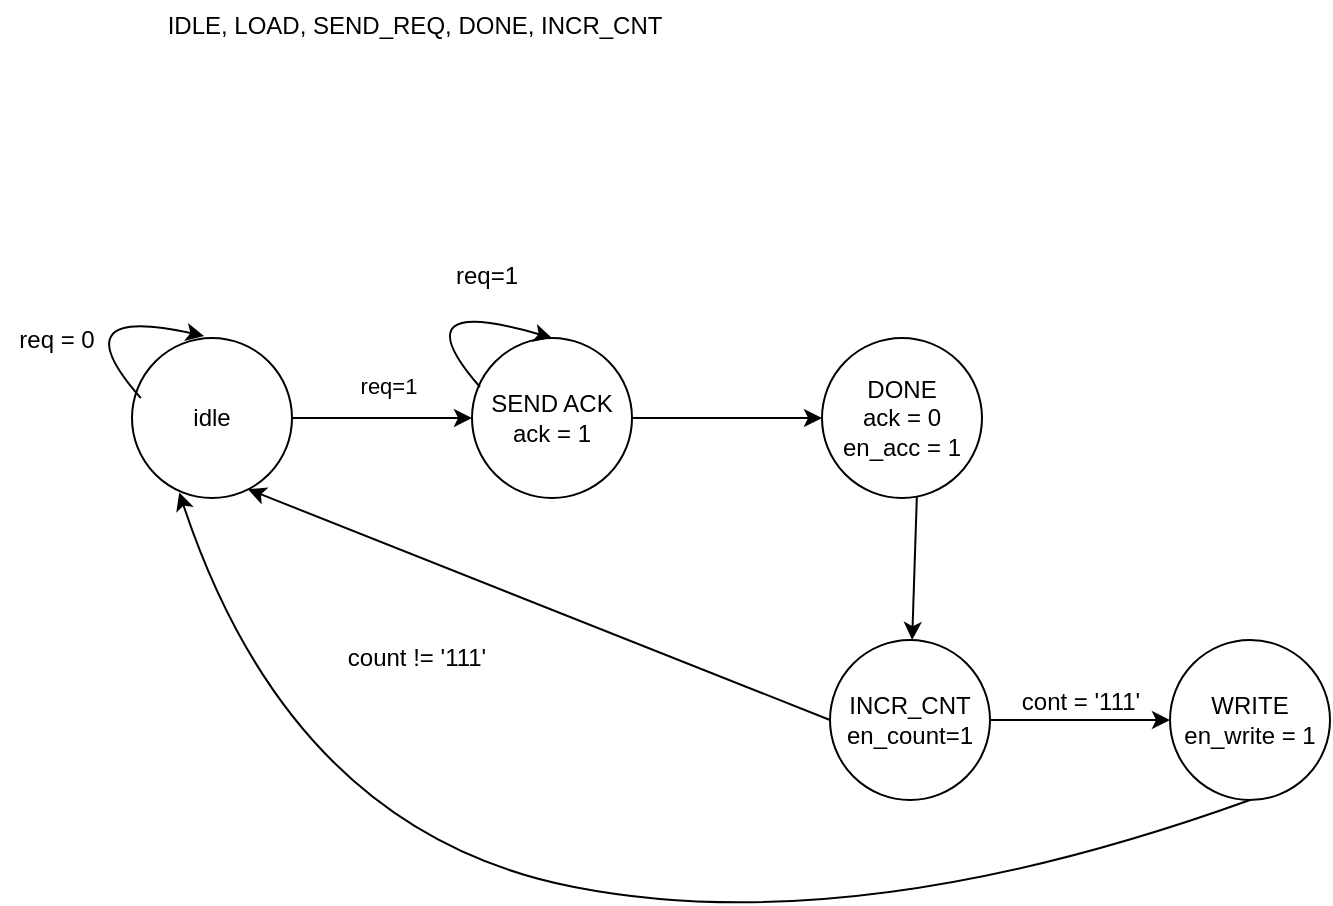 <mxfile version="26.1.3">
  <diagram name="Pagina-1" id="sRcoqV66j2pTTsuWdJ66">
    <mxGraphModel dx="1002" dy="565" grid="0" gridSize="10" guides="1" tooltips="1" connect="1" arrows="1" fold="1" page="1" pageScale="1" pageWidth="827" pageHeight="1169" math="0" shadow="0">
      <root>
        <mxCell id="0" />
        <mxCell id="1" parent="0" />
        <mxCell id="4KfFidEqJX6KOeFN17Nu-1" value="IDLE, LOAD, SEND_REQ, DONE, INCR_CNT" style="text;html=1;align=center;verticalAlign=middle;resizable=0;points=[];autosize=1;strokeColor=none;fillColor=none;" parent="1" vertex="1">
          <mxGeometry x="92" y="19" width="265" height="26" as="geometry" />
        </mxCell>
        <mxCell id="4KfFidEqJX6KOeFN17Nu-2" value="idle" style="ellipse;whiteSpace=wrap;html=1;aspect=fixed;" parent="1" vertex="1">
          <mxGeometry x="84" y="188" width="80" height="80" as="geometry" />
        </mxCell>
        <mxCell id="4KfFidEqJX6KOeFN17Nu-3" value="" style="curved=1;endArrow=classic;html=1;rounded=0;exitX=0.055;exitY=0.375;exitDx=0;exitDy=0;exitPerimeter=0;" parent="1" source="4KfFidEqJX6KOeFN17Nu-2" edge="1">
          <mxGeometry width="50" height="50" relative="1" as="geometry">
            <mxPoint x="47" y="221" as="sourcePoint" />
            <mxPoint x="120" y="187" as="targetPoint" />
            <Array as="points">
              <mxPoint x="47" y="171" />
            </Array>
          </mxGeometry>
        </mxCell>
        <mxCell id="4KfFidEqJX6KOeFN17Nu-7" value="req = 0" style="text;html=1;align=center;verticalAlign=middle;resizable=0;points=[];autosize=1;strokeColor=none;fillColor=none;" parent="1" vertex="1">
          <mxGeometry x="18" y="176" width="56" height="26" as="geometry" />
        </mxCell>
        <mxCell id="4KfFidEqJX6KOeFN17Nu-8" value="SEND ACK&lt;br&gt;&lt;div&gt;ack = 1&lt;/div&gt;" style="ellipse;whiteSpace=wrap;html=1;aspect=fixed;" parent="1" vertex="1">
          <mxGeometry x="254" y="188" width="80" height="80" as="geometry" />
        </mxCell>
        <mxCell id="4KfFidEqJX6KOeFN17Nu-9" value="DONE&lt;br&gt;&lt;div&gt;ack = 0&lt;/div&gt;&lt;div&gt;en_acc = 1&lt;/div&gt;" style="ellipse;whiteSpace=wrap;html=1;aspect=fixed;" parent="1" vertex="1">
          <mxGeometry x="429" y="188" width="80" height="80" as="geometry" />
        </mxCell>
        <mxCell id="4KfFidEqJX6KOeFN17Nu-11" value="INCR_CNT&lt;div&gt;en_count=1&lt;/div&gt;" style="ellipse;whiteSpace=wrap;html=1;aspect=fixed;" parent="1" vertex="1">
          <mxGeometry x="433" y="339" width="80" height="80" as="geometry" />
        </mxCell>
        <mxCell id="4KfFidEqJX6KOeFN17Nu-12" value="" style="endArrow=classic;html=1;rounded=0;entryX=0;entryY=0.5;entryDx=0;entryDy=0;exitX=1;exitY=0.5;exitDx=0;exitDy=0;" parent="1" source="4KfFidEqJX6KOeFN17Nu-2" target="4KfFidEqJX6KOeFN17Nu-8" edge="1">
          <mxGeometry width="50" height="50" relative="1" as="geometry">
            <mxPoint x="164" y="271" as="sourcePoint" />
            <mxPoint x="214" y="221" as="targetPoint" />
          </mxGeometry>
        </mxCell>
        <mxCell id="4KfFidEqJX6KOeFN17Nu-13" value="req=1" style="edgeLabel;html=1;align=center;verticalAlign=middle;resizable=0;points=[];" parent="4KfFidEqJX6KOeFN17Nu-12" vertex="1" connectable="0">
          <mxGeometry x="0.196" relative="1" as="geometry">
            <mxPoint x="-6" y="-16" as="offset" />
          </mxGeometry>
        </mxCell>
        <mxCell id="4KfFidEqJX6KOeFN17Nu-14" value="" style="endArrow=classic;html=1;rounded=0;entryX=0;entryY=0.5;entryDx=0;entryDy=0;exitX=1;exitY=0.5;exitDx=0;exitDy=0;" parent="1" source="4KfFidEqJX6KOeFN17Nu-8" target="4KfFidEqJX6KOeFN17Nu-9" edge="1">
          <mxGeometry width="50" height="50" relative="1" as="geometry">
            <mxPoint x="375" y="269" as="sourcePoint" />
            <mxPoint x="425" y="219" as="targetPoint" />
          </mxGeometry>
        </mxCell>
        <mxCell id="4KfFidEqJX6KOeFN17Nu-33" value="" style="endArrow=classic;html=1;rounded=0;entryX=0.725;entryY=0.945;entryDx=0;entryDy=0;exitX=0;exitY=0.5;exitDx=0;exitDy=0;entryPerimeter=0;" parent="1" source="4KfFidEqJX6KOeFN17Nu-11" target="4KfFidEqJX6KOeFN17Nu-2" edge="1">
          <mxGeometry width="50" height="50" relative="1" as="geometry">
            <mxPoint x="294" y="397" as="sourcePoint" />
            <mxPoint x="242" y="292" as="targetPoint" />
          </mxGeometry>
        </mxCell>
        <mxCell id="4KfFidEqJX6KOeFN17Nu-34" value="count != &#39;111&#39;" style="text;html=1;align=center;verticalAlign=middle;resizable=0;points=[];autosize=1;strokeColor=none;fillColor=none;" parent="1" vertex="1">
          <mxGeometry x="182" y="335" width="87" height="26" as="geometry" />
        </mxCell>
        <mxCell id="8dpceOhHh6FnaFMgbEDM-2" value="" style="curved=1;endArrow=classic;html=1;rounded=0;exitX=0.055;exitY=0.375;exitDx=0;exitDy=0;exitPerimeter=0;entryX=0.5;entryY=0;entryDx=0;entryDy=0;" edge="1" parent="1" target="4KfFidEqJX6KOeFN17Nu-8">
          <mxGeometry width="50" height="50" relative="1" as="geometry">
            <mxPoint x="258" y="212.5" as="sourcePoint" />
            <mxPoint x="290" y="181.5" as="targetPoint" />
            <Array as="points">
              <mxPoint x="217" y="165.5" />
            </Array>
          </mxGeometry>
        </mxCell>
        <mxCell id="8dpceOhHh6FnaFMgbEDM-4" value="req=1" style="text;html=1;align=center;verticalAlign=middle;resizable=0;points=[];autosize=1;strokeColor=none;fillColor=none;" vertex="1" parent="1">
          <mxGeometry x="236" y="144" width="49" height="26" as="geometry" />
        </mxCell>
        <mxCell id="8dpceOhHh6FnaFMgbEDM-8" value="" style="endArrow=classic;html=1;rounded=0;exitX=0.593;exitY=0.988;exitDx=0;exitDy=0;exitPerimeter=0;" edge="1" parent="1" source="4KfFidEqJX6KOeFN17Nu-9" target="4KfFidEqJX6KOeFN17Nu-11">
          <mxGeometry width="50" height="50" relative="1" as="geometry">
            <mxPoint x="490" y="328" as="sourcePoint" />
            <mxPoint x="540" y="278" as="targetPoint" />
          </mxGeometry>
        </mxCell>
        <mxCell id="8dpceOhHh6FnaFMgbEDM-9" value="WRITE&lt;div&gt;en_write = 1&lt;/div&gt;" style="ellipse;whiteSpace=wrap;html=1;aspect=fixed;" vertex="1" parent="1">
          <mxGeometry x="603" y="339" width="80" height="80" as="geometry" />
        </mxCell>
        <mxCell id="8dpceOhHh6FnaFMgbEDM-11" value="" style="endArrow=classic;html=1;rounded=0;entryX=0;entryY=0.5;entryDx=0;entryDy=0;exitX=1;exitY=0.5;exitDx=0;exitDy=0;" edge="1" parent="1" source="4KfFidEqJX6KOeFN17Nu-11" target="8dpceOhHh6FnaFMgbEDM-9">
          <mxGeometry width="50" height="50" relative="1" as="geometry">
            <mxPoint x="510" y="427" as="sourcePoint" />
            <mxPoint x="560" y="377" as="targetPoint" />
          </mxGeometry>
        </mxCell>
        <mxCell id="8dpceOhHh6FnaFMgbEDM-12" value="cont = &#39;111&#39;" style="text;html=1;align=center;verticalAlign=middle;resizable=0;points=[];autosize=1;strokeColor=none;fillColor=none;" vertex="1" parent="1">
          <mxGeometry x="519" y="357" width="77" height="26" as="geometry" />
        </mxCell>
        <mxCell id="8dpceOhHh6FnaFMgbEDM-13" value="" style="curved=1;endArrow=classic;html=1;rounded=0;exitX=0.5;exitY=1;exitDx=0;exitDy=0;entryX=0.295;entryY=0.965;entryDx=0;entryDy=0;entryPerimeter=0;" edge="1" parent="1" source="8dpceOhHh6FnaFMgbEDM-9" target="4KfFidEqJX6KOeFN17Nu-2">
          <mxGeometry width="50" height="50" relative="1" as="geometry">
            <mxPoint x="634.44" y="505.44" as="sourcePoint" />
            <mxPoint x="446" y="440" as="targetPoint" />
            <Array as="points">
              <mxPoint x="446" y="490" />
              <mxPoint x="164" y="435" />
            </Array>
          </mxGeometry>
        </mxCell>
      </root>
    </mxGraphModel>
  </diagram>
</mxfile>
